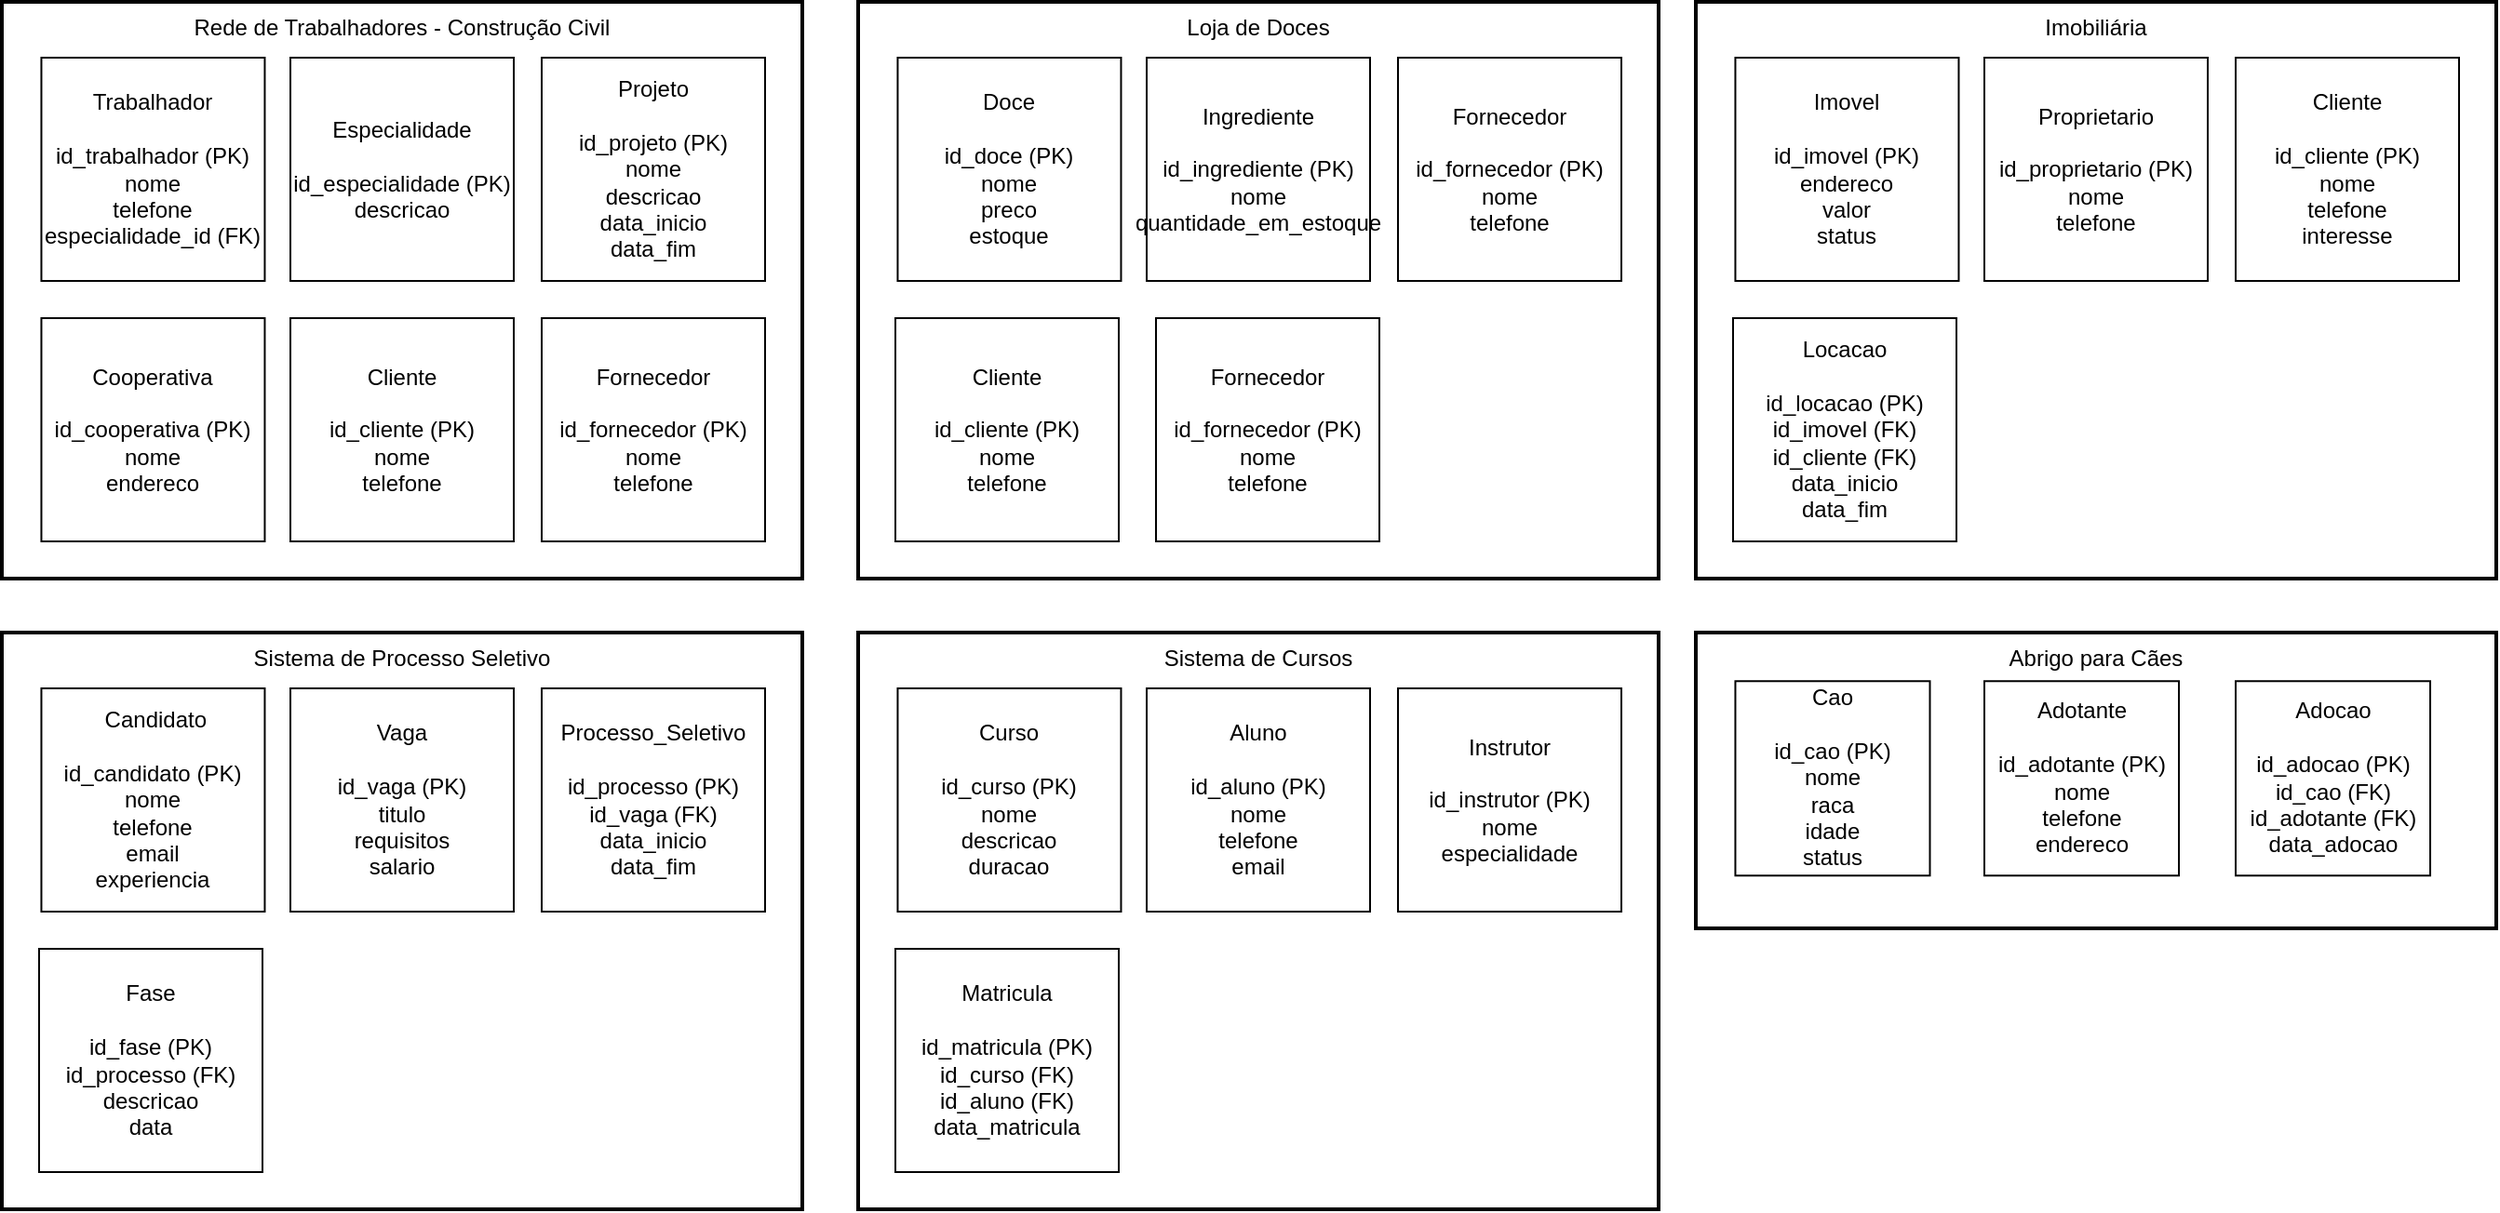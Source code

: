 <mxfile version="24.7.17">
  <diagram name="Página-1" id="IKjt2SQiRjq86tuLyzUk">
    <mxGraphModel dx="1611" dy="1784" grid="1" gridSize="10" guides="1" tooltips="1" connect="1" arrows="1" fold="1" page="1" pageScale="1" pageWidth="827" pageHeight="1169" math="0" shadow="0">
      <root>
        <mxCell id="0" />
        <mxCell id="1" parent="0" />
        <mxCell id="tNEQfuzQ0Adx09ItnJI2-7" value="Rede de Trabalhadores - Construção Civil" style="whiteSpace=wrap;strokeWidth=2;verticalAlign=top;movable=1;resizable=1;rotatable=1;deletable=1;editable=1;locked=0;connectable=1;" vertex="1" parent="1">
          <mxGeometry x="40" y="520" width="430" height="310" as="geometry" />
        </mxCell>
        <mxCell id="tNEQfuzQ0Adx09ItnJI2-15" value="&lt;div&gt;Trabalhador&lt;/div&gt;&lt;div&gt;&lt;br&gt;&lt;/div&gt;id_trabalhador (PK)&lt;br&gt;nome&lt;br&gt;telefone&lt;br&gt;especialidade_id (FK)" style="whiteSpace=wrap;html=1;aspect=fixed;" vertex="1" parent="tNEQfuzQ0Adx09ItnJI2-7">
          <mxGeometry x="21.23" y="30" width="120" height="120" as="geometry" />
        </mxCell>
        <mxCell id="tNEQfuzQ0Adx09ItnJI2-16" value="&lt;div align=&quot;center&quot;&gt;Especialidade&lt;/div&gt;&lt;div align=&quot;center&quot;&gt;&lt;br&gt;&lt;/div&gt;&lt;div align=&quot;center&quot;&gt;id_especialidade (PK)&lt;/div&gt;&lt;div align=&quot;center&quot;&gt;descricao&lt;/div&gt;" style="whiteSpace=wrap;html=1;aspect=fixed;align=center;" vertex="1" parent="tNEQfuzQ0Adx09ItnJI2-7">
          <mxGeometry x="155" y="30" width="120" height="120" as="geometry" />
        </mxCell>
        <mxCell id="tNEQfuzQ0Adx09ItnJI2-17" value="Projeto&lt;br&gt;&lt;br&gt;id_projeto (PK)&lt;br&gt;nome&lt;br&gt;descricao&lt;br&gt;data_inicio&lt;br&gt;data_fim" style="whiteSpace=wrap;html=1;aspect=fixed;align=center;" vertex="1" parent="tNEQfuzQ0Adx09ItnJI2-7">
          <mxGeometry x="290" y="30" width="120" height="120" as="geometry" />
        </mxCell>
        <mxCell id="tNEQfuzQ0Adx09ItnJI2-18" value="Cooperativa&lt;br&gt;&lt;br&gt;id_cooperativa (PK)&lt;br&gt;nome&lt;br&gt;endereco" style="whiteSpace=wrap;html=1;aspect=fixed;align=center;" vertex="1" parent="tNEQfuzQ0Adx09ItnJI2-7">
          <mxGeometry x="21.23" y="170" width="120" height="120" as="geometry" />
        </mxCell>
        <mxCell id="tNEQfuzQ0Adx09ItnJI2-19" value="Cliente&lt;br&gt;&lt;br&gt;id_cliente (PK)&lt;br&gt;nome&lt;br&gt;telefone" style="whiteSpace=wrap;html=1;aspect=fixed;align=center;" vertex="1" parent="tNEQfuzQ0Adx09ItnJI2-7">
          <mxGeometry x="155" y="170" width="120" height="120" as="geometry" />
        </mxCell>
        <mxCell id="tNEQfuzQ0Adx09ItnJI2-20" value="Fornecedor&lt;br&gt;&lt;br&gt;id_fornecedor (PK)&lt;br&gt;nome&lt;br&gt;telefone" style="whiteSpace=wrap;html=1;aspect=fixed;align=center;" vertex="1" parent="tNEQfuzQ0Adx09ItnJI2-7">
          <mxGeometry x="290" y="170" width="120" height="120" as="geometry" />
        </mxCell>
        <mxCell id="tNEQfuzQ0Adx09ItnJI2-23" value="Loja de Doces" style="whiteSpace=wrap;strokeWidth=2;verticalAlign=top;movable=1;resizable=1;rotatable=1;deletable=1;editable=1;locked=0;connectable=1;" vertex="1" parent="1">
          <mxGeometry x="500" y="520" width="430" height="310" as="geometry" />
        </mxCell>
        <mxCell id="tNEQfuzQ0Adx09ItnJI2-24" value="Doce&lt;br&gt;&lt;br&gt;id_doce (PK)&lt;br&gt;nome&lt;br&gt;preco&lt;br&gt;estoque" style="whiteSpace=wrap;html=1;aspect=fixed;" vertex="1" parent="tNEQfuzQ0Adx09ItnJI2-23">
          <mxGeometry x="21.23" y="30" width="120" height="120" as="geometry" />
        </mxCell>
        <mxCell id="tNEQfuzQ0Adx09ItnJI2-25" value="Ingrediente&lt;br&gt;&lt;br&gt;id_ingrediente (PK)&lt;br&gt;nome&lt;br&gt;quantidade_em_estoque" style="whiteSpace=wrap;html=1;aspect=fixed;align=center;" vertex="1" parent="tNEQfuzQ0Adx09ItnJI2-23">
          <mxGeometry x="155" y="30" width="120" height="120" as="geometry" />
        </mxCell>
        <mxCell id="tNEQfuzQ0Adx09ItnJI2-26" value="Fornecedor&lt;br&gt;&lt;br&gt;id_fornecedor (PK)&lt;br&gt;nome&lt;br&gt;telefone" style="whiteSpace=wrap;html=1;aspect=fixed;align=center;" vertex="1" parent="tNEQfuzQ0Adx09ItnJI2-23">
          <mxGeometry x="290" y="30" width="120" height="120" as="geometry" />
        </mxCell>
        <mxCell id="tNEQfuzQ0Adx09ItnJI2-28" value="Cliente&lt;br&gt;&lt;br&gt;id_cliente (PK)&lt;br&gt;nome&lt;br&gt;telefone" style="whiteSpace=wrap;html=1;aspect=fixed;align=center;" vertex="1" parent="tNEQfuzQ0Adx09ItnJI2-23">
          <mxGeometry x="20" y="170" width="120" height="120" as="geometry" />
        </mxCell>
        <mxCell id="tNEQfuzQ0Adx09ItnJI2-29" value="Fornecedor&lt;br&gt;&lt;br&gt;id_fornecedor (PK)&lt;br&gt;nome&lt;br&gt;telefone" style="whiteSpace=wrap;html=1;aspect=fixed;align=center;" vertex="1" parent="tNEQfuzQ0Adx09ItnJI2-23">
          <mxGeometry x="160" y="170" width="120" height="120" as="geometry" />
        </mxCell>
        <mxCell id="tNEQfuzQ0Adx09ItnJI2-30" value="Imobiliária" style="whiteSpace=wrap;strokeWidth=2;verticalAlign=top;movable=1;resizable=1;rotatable=1;deletable=1;editable=1;locked=0;connectable=1;" vertex="1" parent="1">
          <mxGeometry x="950" y="520" width="430" height="310" as="geometry" />
        </mxCell>
        <mxCell id="tNEQfuzQ0Adx09ItnJI2-31" value="Imovel&lt;br&gt;&lt;br&gt;id_imovel (PK)&lt;br&gt;endereco&lt;br&gt;valor&lt;br&gt;status" style="whiteSpace=wrap;html=1;aspect=fixed;" vertex="1" parent="tNEQfuzQ0Adx09ItnJI2-30">
          <mxGeometry x="21.23" y="30" width="120" height="120" as="geometry" />
        </mxCell>
        <mxCell id="tNEQfuzQ0Adx09ItnJI2-32" value="Proprietario&lt;br&gt;&lt;br&gt;id_proprietario (PK)&lt;br&gt;nome&lt;br&gt;telefone" style="whiteSpace=wrap;html=1;aspect=fixed;align=center;" vertex="1" parent="tNEQfuzQ0Adx09ItnJI2-30">
          <mxGeometry x="155" y="30" width="120" height="120" as="geometry" />
        </mxCell>
        <mxCell id="tNEQfuzQ0Adx09ItnJI2-33" value="Cliente&lt;br&gt;&lt;br&gt;id_cliente (PK)&lt;br&gt;nome&lt;br&gt;telefone&lt;br&gt;interesse" style="whiteSpace=wrap;html=1;aspect=fixed;align=center;" vertex="1" parent="tNEQfuzQ0Adx09ItnJI2-30">
          <mxGeometry x="290" y="30" width="120" height="120" as="geometry" />
        </mxCell>
        <mxCell id="tNEQfuzQ0Adx09ItnJI2-34" value="Locacao&lt;br&gt;&lt;br&gt;id_locacao (PK)&lt;br&gt;id_imovel (FK)&lt;br&gt;id_cliente (FK)&lt;br&gt;data_inicio&lt;br&gt;data_fim" style="whiteSpace=wrap;html=1;aspect=fixed;align=center;" vertex="1" parent="tNEQfuzQ0Adx09ItnJI2-30">
          <mxGeometry x="20" y="170" width="120" height="120" as="geometry" />
        </mxCell>
        <mxCell id="tNEQfuzQ0Adx09ItnJI2-37" value="Abrigo para Cães" style="whiteSpace=wrap;strokeWidth=2;verticalAlign=top;movable=1;resizable=1;rotatable=1;deletable=1;editable=1;locked=0;connectable=1;" vertex="1" parent="1">
          <mxGeometry x="950" y="859" width="430" height="159" as="geometry" />
        </mxCell>
        <mxCell id="tNEQfuzQ0Adx09ItnJI2-38" value="Cao&lt;br&gt;&lt;br&gt;id_cao (PK)&lt;br&gt;nome&lt;br&gt;raca&lt;br&gt;idade&lt;br&gt;status" style="whiteSpace=wrap;html=1;aspect=fixed;" vertex="1" parent="tNEQfuzQ0Adx09ItnJI2-37">
          <mxGeometry x="21.23" y="26.129" width="104.516" height="104.516" as="geometry" />
        </mxCell>
        <mxCell id="tNEQfuzQ0Adx09ItnJI2-39" value="Adotante&lt;br&gt;&lt;br&gt;id_adotante (PK)&lt;br&gt;nome&lt;br&gt;telefone&lt;br&gt;endereco" style="whiteSpace=wrap;html=1;aspect=fixed;align=center;" vertex="1" parent="tNEQfuzQ0Adx09ItnJI2-37">
          <mxGeometry x="155" y="26.129" width="104.516" height="104.516" as="geometry" />
        </mxCell>
        <mxCell id="tNEQfuzQ0Adx09ItnJI2-40" value="Adocao&lt;br&gt;&lt;br&gt;id_adocao (PK)&lt;br&gt;id_cao (FK)&lt;br&gt;id_adotante (FK)&lt;br&gt;data_adocao" style="whiteSpace=wrap;html=1;aspect=fixed;align=center;" vertex="1" parent="tNEQfuzQ0Adx09ItnJI2-37">
          <mxGeometry x="290" y="26.129" width="104.516" height="104.516" as="geometry" />
        </mxCell>
        <mxCell id="tNEQfuzQ0Adx09ItnJI2-45" value="Sistema de Processo Seletivo" style="whiteSpace=wrap;strokeWidth=2;verticalAlign=top;movable=1;resizable=1;rotatable=1;deletable=1;editable=1;locked=0;connectable=1;" vertex="1" parent="1">
          <mxGeometry x="40" y="859" width="430" height="310" as="geometry" />
        </mxCell>
        <mxCell id="tNEQfuzQ0Adx09ItnJI2-46" value="&amp;nbsp;Candidato&lt;br&gt;&lt;br&gt;id_candidato (PK)&lt;br&gt;nome&lt;br&gt;telefone&lt;br&gt;email&lt;br&gt;experiencia" style="whiteSpace=wrap;html=1;aspect=fixed;" vertex="1" parent="tNEQfuzQ0Adx09ItnJI2-45">
          <mxGeometry x="21.23" y="30" width="120" height="120" as="geometry" />
        </mxCell>
        <mxCell id="tNEQfuzQ0Adx09ItnJI2-47" value="Vaga&lt;br&gt;&lt;br&gt;id_vaga (PK)&lt;br&gt;titulo&lt;br&gt;requisitos&lt;br&gt;salario" style="whiteSpace=wrap;html=1;aspect=fixed;align=center;" vertex="1" parent="tNEQfuzQ0Adx09ItnJI2-45">
          <mxGeometry x="155" y="30" width="120" height="120" as="geometry" />
        </mxCell>
        <mxCell id="tNEQfuzQ0Adx09ItnJI2-48" value="Processo_Seletivo&lt;br&gt;&lt;br&gt;id_processo (PK)&lt;br&gt;id_vaga (FK)&lt;br&gt;data_inicio&lt;br&gt;data_fim" style="whiteSpace=wrap;html=1;aspect=fixed;align=center;" vertex="1" parent="tNEQfuzQ0Adx09ItnJI2-45">
          <mxGeometry x="290" y="30" width="120" height="120" as="geometry" />
        </mxCell>
        <mxCell id="tNEQfuzQ0Adx09ItnJI2-49" value="Fase&lt;br&gt;&lt;br&gt;id_fase (PK)&lt;br&gt;id_processo (FK)&lt;br&gt;descricao&lt;br&gt;data" style="whiteSpace=wrap;html=1;aspect=fixed;align=center;" vertex="1" parent="tNEQfuzQ0Adx09ItnJI2-45">
          <mxGeometry x="20" y="170" width="120" height="120" as="geometry" />
        </mxCell>
        <mxCell id="tNEQfuzQ0Adx09ItnJI2-50" value="Sistema de Cursos" style="whiteSpace=wrap;strokeWidth=2;verticalAlign=top;movable=1;resizable=1;rotatable=1;deletable=1;editable=1;locked=0;connectable=1;" vertex="1" parent="1">
          <mxGeometry x="500" y="859" width="430" height="310" as="geometry" />
        </mxCell>
        <mxCell id="tNEQfuzQ0Adx09ItnJI2-51" value="Curso&lt;br&gt;&lt;br&gt;id_curso (PK)&lt;br&gt;nome&lt;br&gt;descricao&lt;br&gt;duracao" style="whiteSpace=wrap;html=1;aspect=fixed;" vertex="1" parent="tNEQfuzQ0Adx09ItnJI2-50">
          <mxGeometry x="21.23" y="30" width="120" height="120" as="geometry" />
        </mxCell>
        <mxCell id="tNEQfuzQ0Adx09ItnJI2-52" value="Aluno&lt;br&gt;&lt;br&gt;id_aluno (PK)&lt;br&gt;nome&lt;br&gt;telefone&lt;br&gt;email" style="whiteSpace=wrap;html=1;aspect=fixed;align=center;" vertex="1" parent="tNEQfuzQ0Adx09ItnJI2-50">
          <mxGeometry x="155" y="30" width="120" height="120" as="geometry" />
        </mxCell>
        <mxCell id="tNEQfuzQ0Adx09ItnJI2-53" value="Instrutor&lt;br&gt;&lt;br&gt;id_instrutor (PK)&lt;br&gt;nome&lt;br&gt;especialidade" style="whiteSpace=wrap;html=1;aspect=fixed;align=center;" vertex="1" parent="tNEQfuzQ0Adx09ItnJI2-50">
          <mxGeometry x="290" y="30" width="120" height="120" as="geometry" />
        </mxCell>
        <mxCell id="tNEQfuzQ0Adx09ItnJI2-54" value="Matricula&lt;br&gt;&lt;br&gt;id_matricula (PK)&lt;br&gt;id_curso (FK)&lt;br&gt;id_aluno (FK)&lt;br&gt;data_matricula" style="whiteSpace=wrap;html=1;aspect=fixed;align=center;" vertex="1" parent="tNEQfuzQ0Adx09ItnJI2-50">
          <mxGeometry x="20" y="170" width="120" height="120" as="geometry" />
        </mxCell>
      </root>
    </mxGraphModel>
  </diagram>
</mxfile>
